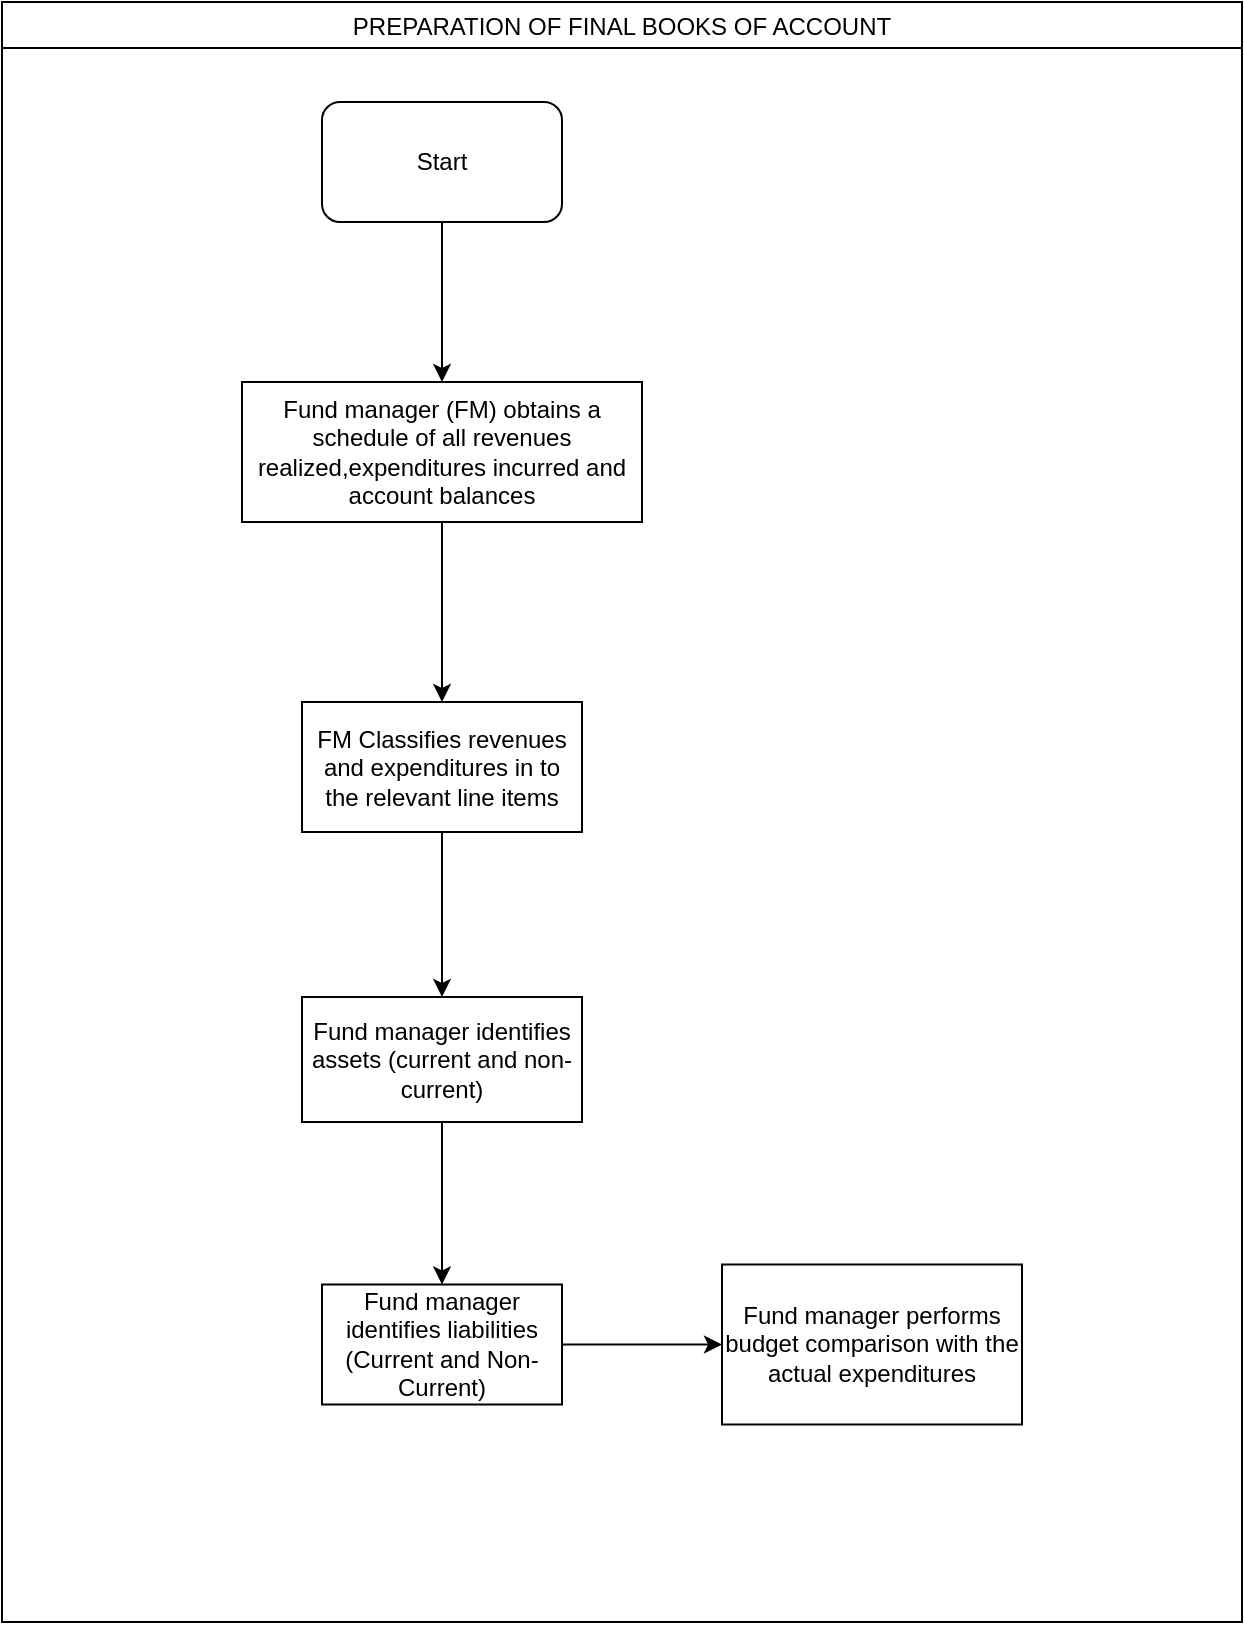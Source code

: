 <mxfile version="14.7.7" type="github">
  <diagram id="uN3tepQTVBzatROp3jJb" name="Page-1">
    <mxGraphModel dx="1038" dy="508" grid="1" gridSize="10" guides="1" tooltips="1" connect="1" arrows="1" fold="1" page="1" pageScale="1" pageWidth="1169" pageHeight="827" math="0" shadow="0">
      <root>
        <mxCell id="0" />
        <mxCell id="1" parent="0" />
        <mxCell id="cWVWdxgGTWWHGKepkyrB-1" value="PREPARATION OF FINAL BOOKS OF ACCOUNT" style="swimlane;fontStyle=0" vertex="1" parent="1">
          <mxGeometry x="10" y="10" width="620" height="810" as="geometry" />
        </mxCell>
        <mxCell id="cWVWdxgGTWWHGKepkyrB-2" value="Start" style="rounded=1;whiteSpace=wrap;html=1;" vertex="1" parent="cWVWdxgGTWWHGKepkyrB-1">
          <mxGeometry x="160" y="50" width="120" height="60" as="geometry" />
        </mxCell>
        <mxCell id="cWVWdxgGTWWHGKepkyrB-5" value="Fund manager (FM) &lt;span lang=&quot;EN-GB&quot;&gt;obtains a schedule of all revenues realized,expenditures incurred and account balances &lt;/span&gt;" style="rounded=0;whiteSpace=wrap;html=1;" vertex="1" parent="cWVWdxgGTWWHGKepkyrB-1">
          <mxGeometry x="120" y="190" width="200" height="70" as="geometry" />
        </mxCell>
        <mxCell id="cWVWdxgGTWWHGKepkyrB-4" value="" style="edgeStyle=orthogonalEdgeStyle;rounded=0;orthogonalLoop=1;jettySize=auto;html=1;" edge="1" parent="cWVWdxgGTWWHGKepkyrB-1" source="cWVWdxgGTWWHGKepkyrB-2" target="cWVWdxgGTWWHGKepkyrB-5">
          <mxGeometry relative="1" as="geometry">
            <mxPoint x="220" y="190" as="targetPoint" />
          </mxGeometry>
        </mxCell>
        <mxCell id="cWVWdxgGTWWHGKepkyrB-6" value="&lt;span lang=&quot;EN-GB&quot;&gt;FM Classifies revenues and expenditures in to the relevant line items&lt;/span&gt;" style="whiteSpace=wrap;html=1;rounded=0;" vertex="1" parent="cWVWdxgGTWWHGKepkyrB-1">
          <mxGeometry x="150" y="350" width="140" height="65" as="geometry" />
        </mxCell>
        <mxCell id="cWVWdxgGTWWHGKepkyrB-7" value="" style="edgeStyle=orthogonalEdgeStyle;rounded=0;orthogonalLoop=1;jettySize=auto;html=1;" edge="1" parent="cWVWdxgGTWWHGKepkyrB-1" source="cWVWdxgGTWWHGKepkyrB-5" target="cWVWdxgGTWWHGKepkyrB-6">
          <mxGeometry relative="1" as="geometry" />
        </mxCell>
        <mxCell id="cWVWdxgGTWWHGKepkyrB-12" value="Fund manager performs &lt;span lang=&quot;EN-GB&quot;&gt;budget comparison with the actual expenditures&lt;/span&gt;" style="rounded=0;whiteSpace=wrap;html=1;" vertex="1" parent="cWVWdxgGTWWHGKepkyrB-1">
          <mxGeometry x="360" y="631.25" width="150" height="80" as="geometry" />
        </mxCell>
        <mxCell id="cWVWdxgGTWWHGKepkyrB-11" value="" style="edgeStyle=orthogonalEdgeStyle;rounded=0;orthogonalLoop=1;jettySize=auto;html=1;" edge="1" parent="1" source="cWVWdxgGTWWHGKepkyrB-8" target="cWVWdxgGTWWHGKepkyrB-10">
          <mxGeometry relative="1" as="geometry" />
        </mxCell>
        <mxCell id="cWVWdxgGTWWHGKepkyrB-8" value="Fund manager identifies assets (&lt;span lang=&quot;EN-GB&quot;&gt;current and non-current)&lt;br&gt;&lt;/span&gt;" style="whiteSpace=wrap;html=1;rounded=0;" vertex="1" parent="1">
          <mxGeometry x="160" y="507.5" width="140" height="62.5" as="geometry" />
        </mxCell>
        <mxCell id="cWVWdxgGTWWHGKepkyrB-9" value="" style="edgeStyle=orthogonalEdgeStyle;rounded=0;orthogonalLoop=1;jettySize=auto;html=1;" edge="1" parent="1" source="cWVWdxgGTWWHGKepkyrB-6" target="cWVWdxgGTWWHGKepkyrB-8">
          <mxGeometry relative="1" as="geometry" />
        </mxCell>
        <mxCell id="cWVWdxgGTWWHGKepkyrB-13" value="" style="edgeStyle=orthogonalEdgeStyle;rounded=0;orthogonalLoop=1;jettySize=auto;html=1;" edge="1" parent="1" source="cWVWdxgGTWWHGKepkyrB-10" target="cWVWdxgGTWWHGKepkyrB-12">
          <mxGeometry relative="1" as="geometry" />
        </mxCell>
        <mxCell id="cWVWdxgGTWWHGKepkyrB-10" value="Fund manager &lt;span lang=&quot;EN-GB&quot;&gt;identifies liabilities (Current and Non-Current)&lt;/span&gt;" style="whiteSpace=wrap;html=1;rounded=0;" vertex="1" parent="1">
          <mxGeometry x="170" y="651.25" width="120" height="60" as="geometry" />
        </mxCell>
      </root>
    </mxGraphModel>
  </diagram>
</mxfile>
